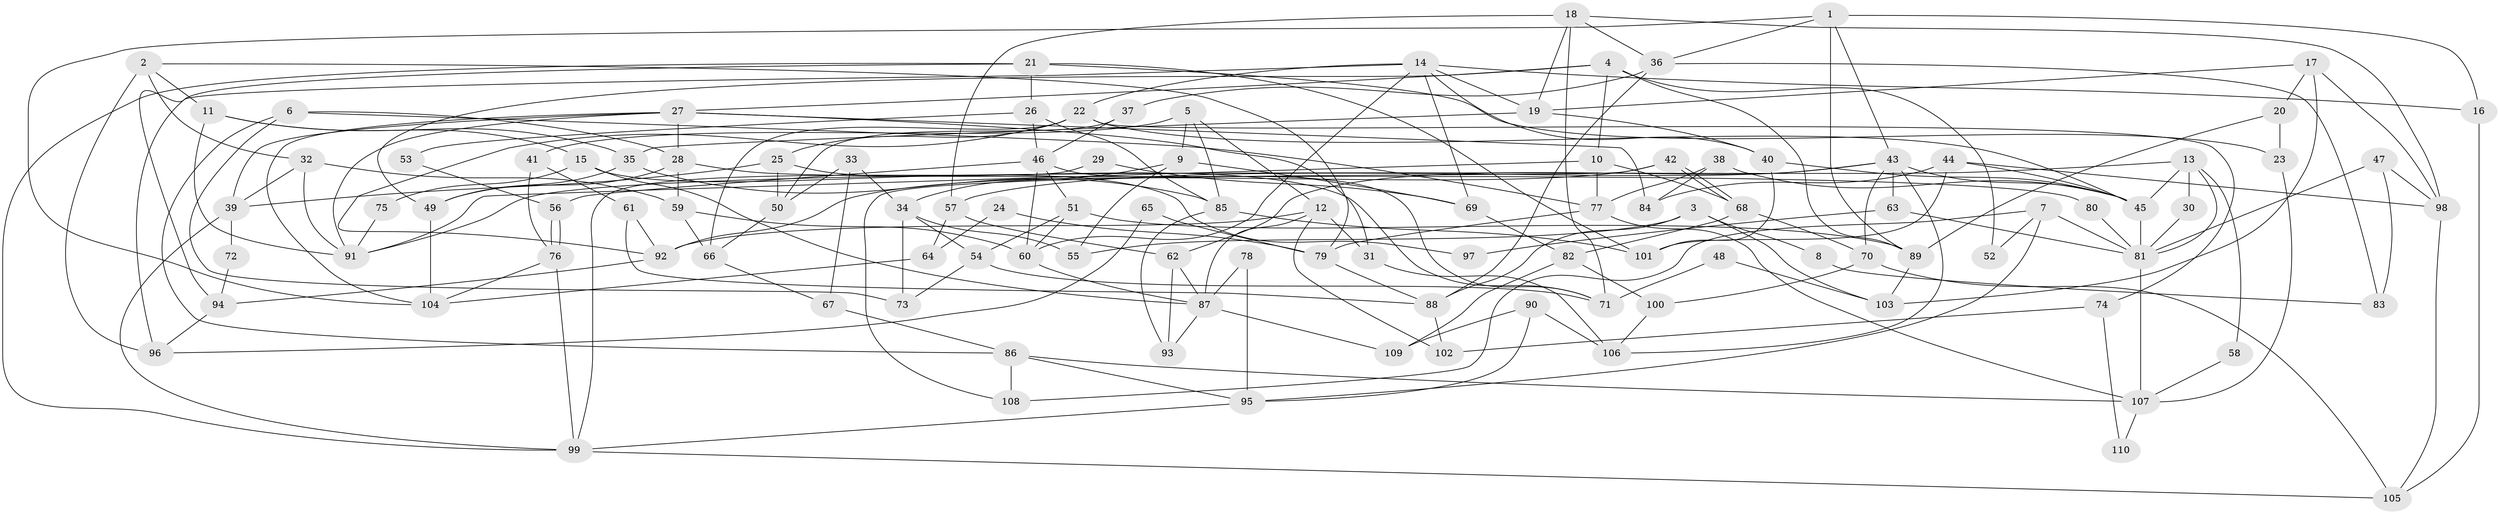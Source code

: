 // Generated by graph-tools (version 1.1) at 2025/36/03/09/25 02:36:06]
// undirected, 110 vertices, 220 edges
graph export_dot {
graph [start="1"]
  node [color=gray90,style=filled];
  1;
  2;
  3;
  4;
  5;
  6;
  7;
  8;
  9;
  10;
  11;
  12;
  13;
  14;
  15;
  16;
  17;
  18;
  19;
  20;
  21;
  22;
  23;
  24;
  25;
  26;
  27;
  28;
  29;
  30;
  31;
  32;
  33;
  34;
  35;
  36;
  37;
  38;
  39;
  40;
  41;
  42;
  43;
  44;
  45;
  46;
  47;
  48;
  49;
  50;
  51;
  52;
  53;
  54;
  55;
  56;
  57;
  58;
  59;
  60;
  61;
  62;
  63;
  64;
  65;
  66;
  67;
  68;
  69;
  70;
  71;
  72;
  73;
  74;
  75;
  76;
  77;
  78;
  79;
  80;
  81;
  82;
  83;
  84;
  85;
  86;
  87;
  88;
  89;
  90;
  91;
  92;
  93;
  94;
  95;
  96;
  97;
  98;
  99;
  100;
  101;
  102;
  103;
  104;
  105;
  106;
  107;
  108;
  109;
  110;
  1 -- 43;
  1 -- 104;
  1 -- 16;
  1 -- 36;
  1 -- 89;
  2 -- 32;
  2 -- 79;
  2 -- 11;
  2 -- 96;
  3 -- 88;
  3 -- 103;
  3 -- 8;
  3 -- 55;
  4 -- 49;
  4 -- 27;
  4 -- 10;
  4 -- 52;
  4 -- 89;
  5 -- 85;
  5 -- 12;
  5 -- 9;
  5 -- 41;
  6 -- 77;
  6 -- 86;
  6 -- 28;
  6 -- 73;
  7 -- 95;
  7 -- 81;
  7 -- 52;
  7 -- 108;
  8 -- 83;
  9 -- 55;
  9 -- 34;
  9 -- 69;
  10 -- 91;
  10 -- 68;
  10 -- 77;
  11 -- 35;
  11 -- 15;
  11 -- 91;
  12 -- 87;
  12 -- 31;
  12 -- 92;
  12 -- 102;
  13 -- 81;
  13 -- 45;
  13 -- 30;
  13 -- 58;
  13 -- 91;
  14 -- 69;
  14 -- 19;
  14 -- 16;
  14 -- 22;
  14 -- 40;
  14 -- 60;
  14 -- 96;
  15 -- 87;
  15 -- 75;
  15 -- 97;
  16 -- 105;
  17 -- 19;
  17 -- 98;
  17 -- 20;
  17 -- 103;
  18 -- 71;
  18 -- 57;
  18 -- 19;
  18 -- 36;
  18 -- 98;
  19 -- 40;
  19 -- 35;
  20 -- 89;
  20 -- 23;
  21 -- 99;
  21 -- 94;
  21 -- 23;
  21 -- 26;
  21 -- 101;
  22 -- 45;
  22 -- 25;
  22 -- 66;
  22 -- 74;
  22 -- 92;
  23 -- 107;
  24 -- 79;
  24 -- 64;
  25 -- 39;
  25 -- 50;
  25 -- 71;
  26 -- 46;
  26 -- 53;
  26 -- 85;
  27 -- 28;
  27 -- 91;
  27 -- 31;
  27 -- 39;
  27 -- 84;
  27 -- 104;
  28 -- 59;
  28 -- 49;
  28 -- 80;
  29 -- 99;
  29 -- 69;
  30 -- 81;
  31 -- 106;
  32 -- 91;
  32 -- 59;
  32 -- 39;
  33 -- 50;
  33 -- 34;
  33 -- 67;
  34 -- 54;
  34 -- 55;
  34 -- 73;
  35 -- 49;
  35 -- 85;
  36 -- 37;
  36 -- 83;
  36 -- 88;
  37 -- 46;
  37 -- 50;
  38 -- 84;
  38 -- 77;
  38 -- 45;
  39 -- 72;
  39 -- 99;
  40 -- 101;
  40 -- 45;
  41 -- 76;
  41 -- 61;
  42 -- 92;
  42 -- 68;
  42 -- 68;
  42 -- 108;
  43 -- 45;
  43 -- 70;
  43 -- 57;
  43 -- 62;
  43 -- 63;
  43 -- 106;
  44 -- 45;
  44 -- 101;
  44 -- 84;
  44 -- 98;
  45 -- 81;
  46 -- 51;
  46 -- 71;
  46 -- 56;
  46 -- 60;
  47 -- 98;
  47 -- 81;
  47 -- 83;
  48 -- 103;
  48 -- 71;
  49 -- 104;
  50 -- 66;
  51 -- 89;
  51 -- 60;
  51 -- 54;
  53 -- 56;
  54 -- 73;
  54 -- 71;
  56 -- 76;
  56 -- 76;
  57 -- 62;
  57 -- 64;
  58 -- 107;
  59 -- 60;
  59 -- 66;
  60 -- 87;
  61 -- 92;
  61 -- 88;
  62 -- 87;
  62 -- 93;
  63 -- 81;
  63 -- 97;
  64 -- 104;
  65 -- 79;
  65 -- 96;
  66 -- 67;
  67 -- 86;
  68 -- 70;
  68 -- 82;
  69 -- 82;
  70 -- 105;
  70 -- 100;
  72 -- 94;
  74 -- 102;
  74 -- 110;
  75 -- 91;
  76 -- 99;
  76 -- 104;
  77 -- 107;
  77 -- 79;
  78 -- 95;
  78 -- 87;
  79 -- 88;
  80 -- 81;
  81 -- 107;
  82 -- 109;
  82 -- 100;
  85 -- 93;
  85 -- 101;
  86 -- 108;
  86 -- 95;
  86 -- 107;
  87 -- 93;
  87 -- 109;
  88 -- 102;
  89 -- 103;
  90 -- 106;
  90 -- 95;
  90 -- 109;
  92 -- 94;
  94 -- 96;
  95 -- 99;
  98 -- 105;
  99 -- 105;
  100 -- 106;
  107 -- 110;
}
